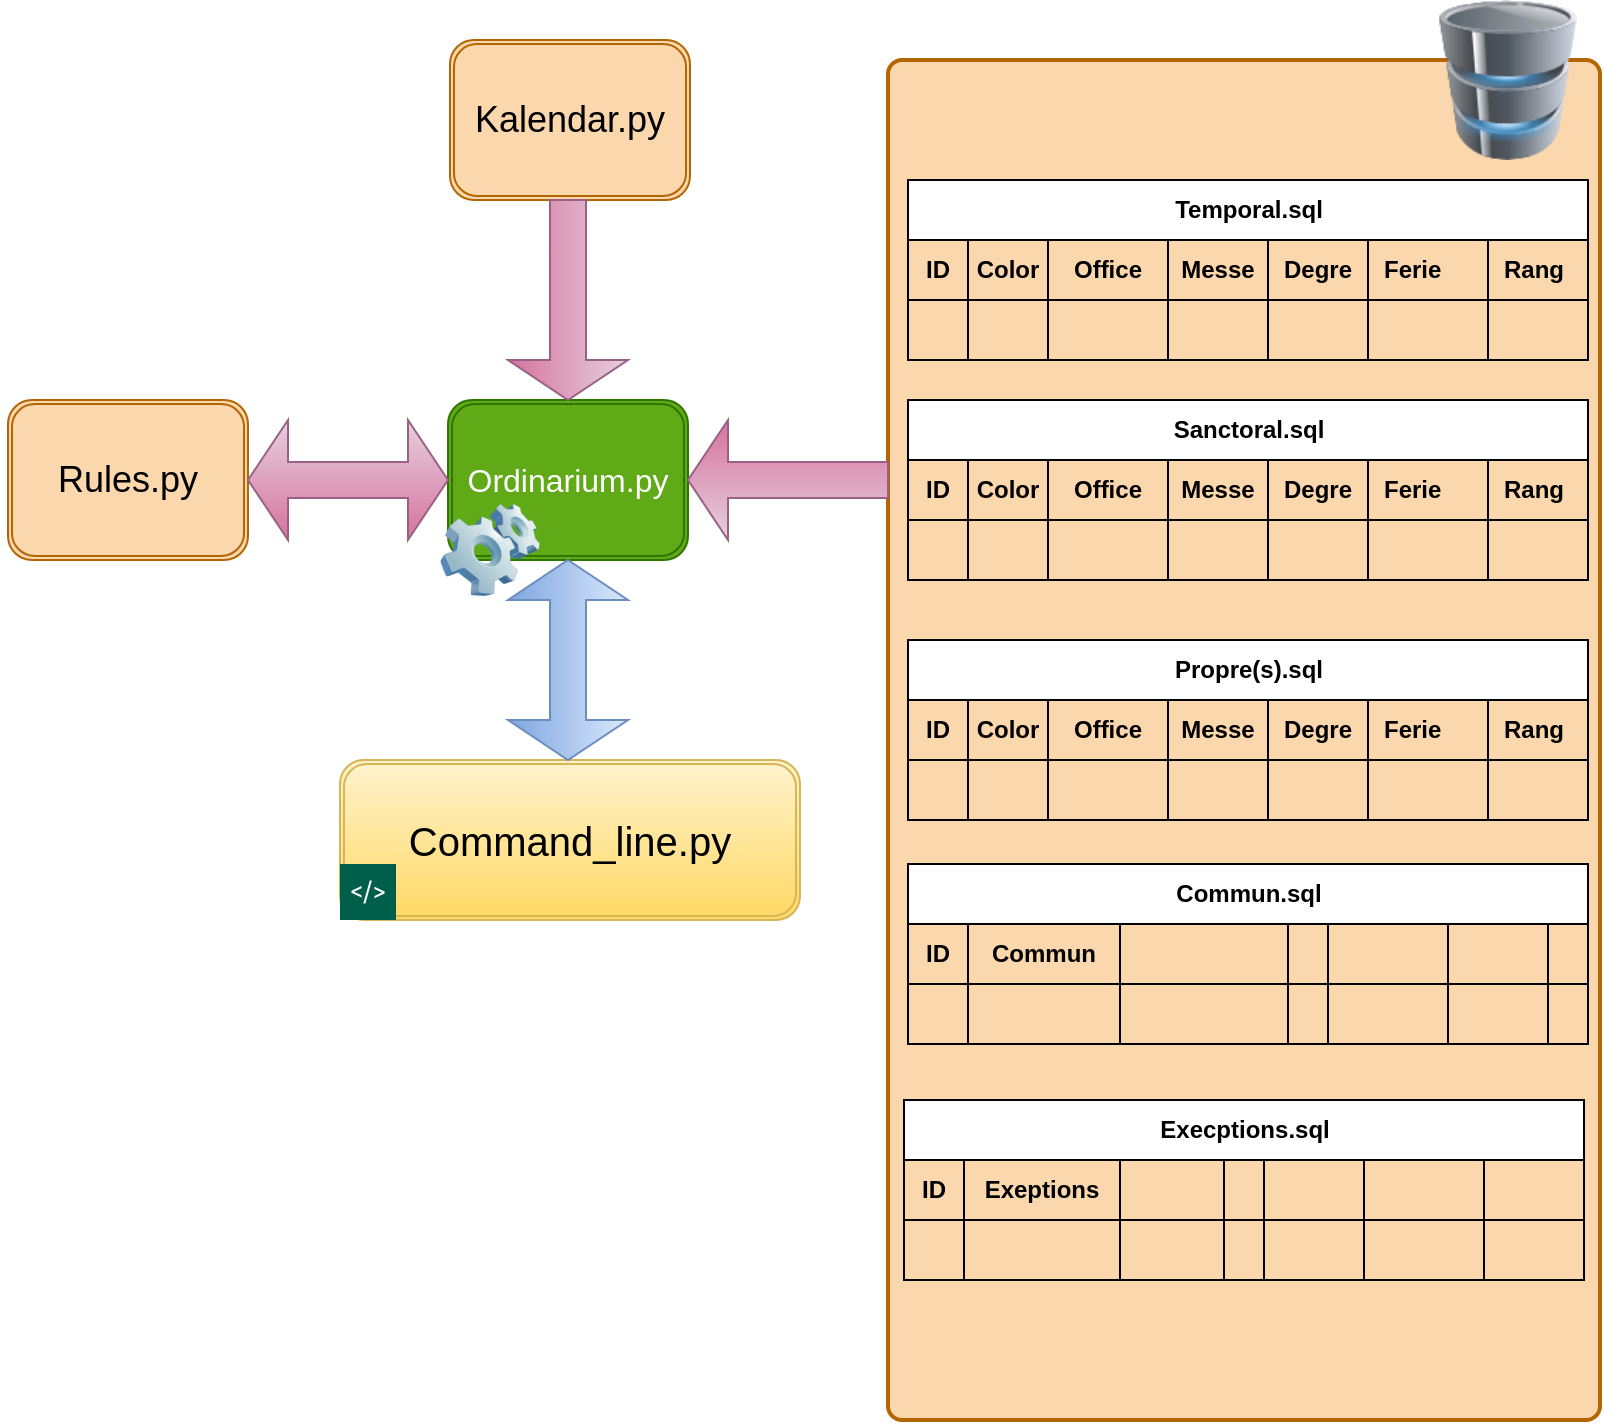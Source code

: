 <mxfile version="24.2.3" type="device">
  <diagram name="Page-1" id="G6x0WOV39ZBXIUZRI9H8">
    <mxGraphModel dx="662" dy="434" grid="1" gridSize="10" guides="1" tooltips="1" connect="1" arrows="1" fold="1" page="1" pageScale="1" pageWidth="827" pageHeight="1169" math="0" shadow="0">
      <root>
        <mxCell id="0" />
        <mxCell id="1" parent="0" />
        <mxCell id="juEXA-RkgmxCGY5cQzQH-128" value="" style="rounded=1;whiteSpace=wrap;html=1;absoluteArcSize=1;arcSize=14;strokeWidth=2;fillColor=#fad7ac;strokeColor=#b46504;" vertex="1" parent="1">
          <mxGeometry x="454" y="210" width="356" height="680" as="geometry" />
        </mxCell>
        <mxCell id="juEXA-RkgmxCGY5cQzQH-1" value="Temporal.sql" style="shape=table;startSize=30;container=1;collapsible=1;childLayout=tableLayout;fixedRows=1;rowLines=0;fontStyle=1;align=center;resizeLast=1;html=1;" vertex="1" parent="1">
          <mxGeometry x="464" y="270" width="340" height="90" as="geometry" />
        </mxCell>
        <mxCell id="juEXA-RkgmxCGY5cQzQH-2" value="" style="shape=tableRow;horizontal=0;startSize=0;swimlaneHead=0;swimlaneBody=0;fillColor=none;collapsible=0;dropTarget=0;points=[[0,0.5],[1,0.5]];portConstraint=eastwest;top=0;left=0;right=0;bottom=1;" vertex="1" parent="juEXA-RkgmxCGY5cQzQH-1">
          <mxGeometry y="30" width="340" height="30" as="geometry" />
        </mxCell>
        <mxCell id="juEXA-RkgmxCGY5cQzQH-3" value="ID" style="shape=partialRectangle;connectable=0;fillColor=none;top=0;left=0;bottom=0;right=0;fontStyle=1;overflow=hidden;whiteSpace=wrap;html=1;" vertex="1" parent="juEXA-RkgmxCGY5cQzQH-2">
          <mxGeometry width="30" height="30" as="geometry">
            <mxRectangle width="30" height="30" as="alternateBounds" />
          </mxGeometry>
        </mxCell>
        <mxCell id="juEXA-RkgmxCGY5cQzQH-22" value="Color" style="shape=partialRectangle;connectable=0;fillColor=none;top=0;left=0;bottom=0;right=0;fontStyle=1;overflow=hidden;whiteSpace=wrap;html=1;" vertex="1" parent="juEXA-RkgmxCGY5cQzQH-2">
          <mxGeometry x="30" width="40" height="30" as="geometry">
            <mxRectangle width="40" height="30" as="alternateBounds" />
          </mxGeometry>
        </mxCell>
        <mxCell id="juEXA-RkgmxCGY5cQzQH-18" value="Office" style="shape=partialRectangle;connectable=0;fillColor=none;top=0;left=0;bottom=0;right=0;fontStyle=1;overflow=hidden;whiteSpace=wrap;html=1;" vertex="1" parent="juEXA-RkgmxCGY5cQzQH-2">
          <mxGeometry x="70" width="60" height="30" as="geometry">
            <mxRectangle width="60" height="30" as="alternateBounds" />
          </mxGeometry>
        </mxCell>
        <mxCell id="juEXA-RkgmxCGY5cQzQH-14" value="Messe" style="shape=partialRectangle;connectable=0;fillColor=none;top=0;left=0;bottom=0;right=0;fontStyle=1;overflow=hidden;whiteSpace=wrap;html=1;" vertex="1" parent="juEXA-RkgmxCGY5cQzQH-2">
          <mxGeometry x="130" width="50" height="30" as="geometry">
            <mxRectangle width="50" height="30" as="alternateBounds" />
          </mxGeometry>
        </mxCell>
        <mxCell id="juEXA-RkgmxCGY5cQzQH-4" value="Degre" style="shape=partialRectangle;connectable=0;fillColor=none;top=0;left=0;bottom=0;right=0;align=left;spacingLeft=6;fontStyle=1;overflow=hidden;whiteSpace=wrap;html=1;" vertex="1" parent="juEXA-RkgmxCGY5cQzQH-2">
          <mxGeometry x="180" width="50" height="30" as="geometry">
            <mxRectangle width="50" height="30" as="alternateBounds" />
          </mxGeometry>
        </mxCell>
        <mxCell id="juEXA-RkgmxCGY5cQzQH-51" value="Ferie" style="shape=partialRectangle;connectable=0;fillColor=none;top=0;left=0;bottom=0;right=0;align=left;spacingLeft=6;fontStyle=1;overflow=hidden;whiteSpace=wrap;html=1;" vertex="1" parent="juEXA-RkgmxCGY5cQzQH-2">
          <mxGeometry x="230" width="60" height="30" as="geometry">
            <mxRectangle width="60" height="30" as="alternateBounds" />
          </mxGeometry>
        </mxCell>
        <mxCell id="juEXA-RkgmxCGY5cQzQH-55" value="Rang" style="shape=partialRectangle;connectable=0;fillColor=none;top=0;left=0;bottom=0;right=0;align=left;spacingLeft=6;fontStyle=1;overflow=hidden;whiteSpace=wrap;html=1;" vertex="1" parent="juEXA-RkgmxCGY5cQzQH-2">
          <mxGeometry x="290" width="50" height="30" as="geometry">
            <mxRectangle width="50" height="30" as="alternateBounds" />
          </mxGeometry>
        </mxCell>
        <mxCell id="juEXA-RkgmxCGY5cQzQH-5" value="" style="shape=tableRow;horizontal=0;startSize=0;swimlaneHead=0;swimlaneBody=0;fillColor=none;collapsible=0;dropTarget=0;points=[[0,0.5],[1,0.5]];portConstraint=eastwest;top=0;left=0;right=0;bottom=0;" vertex="1" parent="juEXA-RkgmxCGY5cQzQH-1">
          <mxGeometry y="60" width="340" height="30" as="geometry" />
        </mxCell>
        <mxCell id="juEXA-RkgmxCGY5cQzQH-6" value="" style="shape=partialRectangle;connectable=0;fillColor=none;top=0;left=0;bottom=0;right=0;editable=1;overflow=hidden;whiteSpace=wrap;html=1;" vertex="1" parent="juEXA-RkgmxCGY5cQzQH-5">
          <mxGeometry width="30" height="30" as="geometry">
            <mxRectangle width="30" height="30" as="alternateBounds" />
          </mxGeometry>
        </mxCell>
        <mxCell id="juEXA-RkgmxCGY5cQzQH-23" style="shape=partialRectangle;connectable=0;fillColor=none;top=0;left=0;bottom=0;right=0;editable=1;overflow=hidden;whiteSpace=wrap;html=1;" vertex="1" parent="juEXA-RkgmxCGY5cQzQH-5">
          <mxGeometry x="30" width="40" height="30" as="geometry">
            <mxRectangle width="40" height="30" as="alternateBounds" />
          </mxGeometry>
        </mxCell>
        <mxCell id="juEXA-RkgmxCGY5cQzQH-19" style="shape=partialRectangle;connectable=0;fillColor=none;top=0;left=0;bottom=0;right=0;editable=1;overflow=hidden;whiteSpace=wrap;html=1;" vertex="1" parent="juEXA-RkgmxCGY5cQzQH-5">
          <mxGeometry x="70" width="60" height="30" as="geometry">
            <mxRectangle width="60" height="30" as="alternateBounds" />
          </mxGeometry>
        </mxCell>
        <mxCell id="juEXA-RkgmxCGY5cQzQH-15" style="shape=partialRectangle;connectable=0;fillColor=none;top=0;left=0;bottom=0;right=0;editable=1;overflow=hidden;whiteSpace=wrap;html=1;" vertex="1" parent="juEXA-RkgmxCGY5cQzQH-5">
          <mxGeometry x="130" width="50" height="30" as="geometry">
            <mxRectangle width="50" height="30" as="alternateBounds" />
          </mxGeometry>
        </mxCell>
        <mxCell id="juEXA-RkgmxCGY5cQzQH-7" value="" style="shape=partialRectangle;connectable=0;fillColor=none;top=0;left=0;bottom=0;right=0;align=left;spacingLeft=6;overflow=hidden;whiteSpace=wrap;html=1;" vertex="1" parent="juEXA-RkgmxCGY5cQzQH-5">
          <mxGeometry x="180" width="50" height="30" as="geometry">
            <mxRectangle width="50" height="30" as="alternateBounds" />
          </mxGeometry>
        </mxCell>
        <mxCell id="juEXA-RkgmxCGY5cQzQH-52" style="shape=partialRectangle;connectable=0;fillColor=none;top=0;left=0;bottom=0;right=0;align=left;spacingLeft=6;overflow=hidden;whiteSpace=wrap;html=1;" vertex="1" parent="juEXA-RkgmxCGY5cQzQH-5">
          <mxGeometry x="230" width="60" height="30" as="geometry">
            <mxRectangle width="60" height="30" as="alternateBounds" />
          </mxGeometry>
        </mxCell>
        <mxCell id="juEXA-RkgmxCGY5cQzQH-56" style="shape=partialRectangle;connectable=0;fillColor=none;top=0;left=0;bottom=0;right=0;align=left;spacingLeft=6;overflow=hidden;whiteSpace=wrap;html=1;" vertex="1" parent="juEXA-RkgmxCGY5cQzQH-5">
          <mxGeometry x="290" width="50" height="30" as="geometry">
            <mxRectangle width="50" height="30" as="alternateBounds" />
          </mxGeometry>
        </mxCell>
        <mxCell id="juEXA-RkgmxCGY5cQzQH-59" value="Sanctoral.sql" style="shape=table;startSize=30;container=1;collapsible=1;childLayout=tableLayout;fixedRows=1;rowLines=0;fontStyle=1;align=center;resizeLast=1;html=1;" vertex="1" parent="1">
          <mxGeometry x="464" y="380" width="340" height="90" as="geometry" />
        </mxCell>
        <mxCell id="juEXA-RkgmxCGY5cQzQH-60" value="" style="shape=tableRow;horizontal=0;startSize=0;swimlaneHead=0;swimlaneBody=0;fillColor=none;collapsible=0;dropTarget=0;points=[[0,0.5],[1,0.5]];portConstraint=eastwest;top=0;left=0;right=0;bottom=1;" vertex="1" parent="juEXA-RkgmxCGY5cQzQH-59">
          <mxGeometry y="30" width="340" height="30" as="geometry" />
        </mxCell>
        <mxCell id="juEXA-RkgmxCGY5cQzQH-61" value="ID" style="shape=partialRectangle;connectable=0;fillColor=none;top=0;left=0;bottom=0;right=0;fontStyle=1;overflow=hidden;whiteSpace=wrap;html=1;" vertex="1" parent="juEXA-RkgmxCGY5cQzQH-60">
          <mxGeometry width="30" height="30" as="geometry">
            <mxRectangle width="30" height="30" as="alternateBounds" />
          </mxGeometry>
        </mxCell>
        <mxCell id="juEXA-RkgmxCGY5cQzQH-62" value="Color" style="shape=partialRectangle;connectable=0;fillColor=none;top=0;left=0;bottom=0;right=0;fontStyle=1;overflow=hidden;whiteSpace=wrap;html=1;" vertex="1" parent="juEXA-RkgmxCGY5cQzQH-60">
          <mxGeometry x="30" width="40" height="30" as="geometry">
            <mxRectangle width="40" height="30" as="alternateBounds" />
          </mxGeometry>
        </mxCell>
        <mxCell id="juEXA-RkgmxCGY5cQzQH-63" value="Office" style="shape=partialRectangle;connectable=0;fillColor=none;top=0;left=0;bottom=0;right=0;fontStyle=1;overflow=hidden;whiteSpace=wrap;html=1;" vertex="1" parent="juEXA-RkgmxCGY5cQzQH-60">
          <mxGeometry x="70" width="60" height="30" as="geometry">
            <mxRectangle width="60" height="30" as="alternateBounds" />
          </mxGeometry>
        </mxCell>
        <mxCell id="juEXA-RkgmxCGY5cQzQH-64" value="Messe" style="shape=partialRectangle;connectable=0;fillColor=none;top=0;left=0;bottom=0;right=0;fontStyle=1;overflow=hidden;whiteSpace=wrap;html=1;" vertex="1" parent="juEXA-RkgmxCGY5cQzQH-60">
          <mxGeometry x="130" width="50" height="30" as="geometry">
            <mxRectangle width="50" height="30" as="alternateBounds" />
          </mxGeometry>
        </mxCell>
        <mxCell id="juEXA-RkgmxCGY5cQzQH-65" value="Degre" style="shape=partialRectangle;connectable=0;fillColor=none;top=0;left=0;bottom=0;right=0;align=left;spacingLeft=6;fontStyle=1;overflow=hidden;whiteSpace=wrap;html=1;" vertex="1" parent="juEXA-RkgmxCGY5cQzQH-60">
          <mxGeometry x="180" width="50" height="30" as="geometry">
            <mxRectangle width="50" height="30" as="alternateBounds" />
          </mxGeometry>
        </mxCell>
        <mxCell id="juEXA-RkgmxCGY5cQzQH-66" value="Ferie" style="shape=partialRectangle;connectable=0;fillColor=none;top=0;left=0;bottom=0;right=0;align=left;spacingLeft=6;fontStyle=1;overflow=hidden;whiteSpace=wrap;html=1;" vertex="1" parent="juEXA-RkgmxCGY5cQzQH-60">
          <mxGeometry x="230" width="60" height="30" as="geometry">
            <mxRectangle width="60" height="30" as="alternateBounds" />
          </mxGeometry>
        </mxCell>
        <mxCell id="juEXA-RkgmxCGY5cQzQH-67" value="Rang" style="shape=partialRectangle;connectable=0;fillColor=none;top=0;left=0;bottom=0;right=0;align=left;spacingLeft=6;fontStyle=1;overflow=hidden;whiteSpace=wrap;html=1;" vertex="1" parent="juEXA-RkgmxCGY5cQzQH-60">
          <mxGeometry x="290" width="50" height="30" as="geometry">
            <mxRectangle width="50" height="30" as="alternateBounds" />
          </mxGeometry>
        </mxCell>
        <mxCell id="juEXA-RkgmxCGY5cQzQH-76" value="" style="shape=tableRow;horizontal=0;startSize=0;swimlaneHead=0;swimlaneBody=0;fillColor=none;collapsible=0;dropTarget=0;points=[[0,0.5],[1,0.5]];portConstraint=eastwest;top=0;left=0;right=0;bottom=0;" vertex="1" parent="juEXA-RkgmxCGY5cQzQH-59">
          <mxGeometry y="60" width="340" height="30" as="geometry" />
        </mxCell>
        <mxCell id="juEXA-RkgmxCGY5cQzQH-77" value="" style="shape=partialRectangle;connectable=0;fillColor=none;top=0;left=0;bottom=0;right=0;editable=1;overflow=hidden;whiteSpace=wrap;html=1;" vertex="1" parent="juEXA-RkgmxCGY5cQzQH-76">
          <mxGeometry width="30" height="30" as="geometry">
            <mxRectangle width="30" height="30" as="alternateBounds" />
          </mxGeometry>
        </mxCell>
        <mxCell id="juEXA-RkgmxCGY5cQzQH-78" style="shape=partialRectangle;connectable=0;fillColor=none;top=0;left=0;bottom=0;right=0;editable=1;overflow=hidden;whiteSpace=wrap;html=1;" vertex="1" parent="juEXA-RkgmxCGY5cQzQH-76">
          <mxGeometry x="30" width="40" height="30" as="geometry">
            <mxRectangle width="40" height="30" as="alternateBounds" />
          </mxGeometry>
        </mxCell>
        <mxCell id="juEXA-RkgmxCGY5cQzQH-79" style="shape=partialRectangle;connectable=0;fillColor=none;top=0;left=0;bottom=0;right=0;editable=1;overflow=hidden;whiteSpace=wrap;html=1;" vertex="1" parent="juEXA-RkgmxCGY5cQzQH-76">
          <mxGeometry x="70" width="60" height="30" as="geometry">
            <mxRectangle width="60" height="30" as="alternateBounds" />
          </mxGeometry>
        </mxCell>
        <mxCell id="juEXA-RkgmxCGY5cQzQH-80" style="shape=partialRectangle;connectable=0;fillColor=none;top=0;left=0;bottom=0;right=0;editable=1;overflow=hidden;whiteSpace=wrap;html=1;" vertex="1" parent="juEXA-RkgmxCGY5cQzQH-76">
          <mxGeometry x="130" width="50" height="30" as="geometry">
            <mxRectangle width="50" height="30" as="alternateBounds" />
          </mxGeometry>
        </mxCell>
        <mxCell id="juEXA-RkgmxCGY5cQzQH-81" value="" style="shape=partialRectangle;connectable=0;fillColor=none;top=0;left=0;bottom=0;right=0;align=left;spacingLeft=6;overflow=hidden;whiteSpace=wrap;html=1;" vertex="1" parent="juEXA-RkgmxCGY5cQzQH-76">
          <mxGeometry x="180" width="50" height="30" as="geometry">
            <mxRectangle width="50" height="30" as="alternateBounds" />
          </mxGeometry>
        </mxCell>
        <mxCell id="juEXA-RkgmxCGY5cQzQH-82" style="shape=partialRectangle;connectable=0;fillColor=none;top=0;left=0;bottom=0;right=0;align=left;spacingLeft=6;overflow=hidden;whiteSpace=wrap;html=1;" vertex="1" parent="juEXA-RkgmxCGY5cQzQH-76">
          <mxGeometry x="230" width="60" height="30" as="geometry">
            <mxRectangle width="60" height="30" as="alternateBounds" />
          </mxGeometry>
        </mxCell>
        <mxCell id="juEXA-RkgmxCGY5cQzQH-83" style="shape=partialRectangle;connectable=0;fillColor=none;top=0;left=0;bottom=0;right=0;align=left;spacingLeft=6;overflow=hidden;whiteSpace=wrap;html=1;" vertex="1" parent="juEXA-RkgmxCGY5cQzQH-76">
          <mxGeometry x="290" width="50" height="30" as="geometry">
            <mxRectangle width="50" height="30" as="alternateBounds" />
          </mxGeometry>
        </mxCell>
        <mxCell id="juEXA-RkgmxCGY5cQzQH-92" value="Propre(s).sql" style="shape=table;startSize=30;container=1;collapsible=1;childLayout=tableLayout;fixedRows=1;rowLines=0;fontStyle=1;align=center;resizeLast=1;html=1;" vertex="1" parent="1">
          <mxGeometry x="464" y="500" width="340" height="90" as="geometry" />
        </mxCell>
        <mxCell id="juEXA-RkgmxCGY5cQzQH-93" value="" style="shape=tableRow;horizontal=0;startSize=0;swimlaneHead=0;swimlaneBody=0;fillColor=none;collapsible=0;dropTarget=0;points=[[0,0.5],[1,0.5]];portConstraint=eastwest;top=0;left=0;right=0;bottom=1;" vertex="1" parent="juEXA-RkgmxCGY5cQzQH-92">
          <mxGeometry y="30" width="340" height="30" as="geometry" />
        </mxCell>
        <mxCell id="juEXA-RkgmxCGY5cQzQH-94" value="ID" style="shape=partialRectangle;connectable=0;fillColor=none;top=0;left=0;bottom=0;right=0;fontStyle=1;overflow=hidden;whiteSpace=wrap;html=1;" vertex="1" parent="juEXA-RkgmxCGY5cQzQH-93">
          <mxGeometry width="30" height="30" as="geometry">
            <mxRectangle width="30" height="30" as="alternateBounds" />
          </mxGeometry>
        </mxCell>
        <mxCell id="juEXA-RkgmxCGY5cQzQH-95" value="Color" style="shape=partialRectangle;connectable=0;fillColor=none;top=0;left=0;bottom=0;right=0;fontStyle=1;overflow=hidden;whiteSpace=wrap;html=1;" vertex="1" parent="juEXA-RkgmxCGY5cQzQH-93">
          <mxGeometry x="30" width="40" height="30" as="geometry">
            <mxRectangle width="40" height="30" as="alternateBounds" />
          </mxGeometry>
        </mxCell>
        <mxCell id="juEXA-RkgmxCGY5cQzQH-96" value="Office" style="shape=partialRectangle;connectable=0;fillColor=none;top=0;left=0;bottom=0;right=0;fontStyle=1;overflow=hidden;whiteSpace=wrap;html=1;" vertex="1" parent="juEXA-RkgmxCGY5cQzQH-93">
          <mxGeometry x="70" width="60" height="30" as="geometry">
            <mxRectangle width="60" height="30" as="alternateBounds" />
          </mxGeometry>
        </mxCell>
        <mxCell id="juEXA-RkgmxCGY5cQzQH-97" value="Messe" style="shape=partialRectangle;connectable=0;fillColor=none;top=0;left=0;bottom=0;right=0;fontStyle=1;overflow=hidden;whiteSpace=wrap;html=1;" vertex="1" parent="juEXA-RkgmxCGY5cQzQH-93">
          <mxGeometry x="130" width="50" height="30" as="geometry">
            <mxRectangle width="50" height="30" as="alternateBounds" />
          </mxGeometry>
        </mxCell>
        <mxCell id="juEXA-RkgmxCGY5cQzQH-98" value="Degre" style="shape=partialRectangle;connectable=0;fillColor=none;top=0;left=0;bottom=0;right=0;align=left;spacingLeft=6;fontStyle=1;overflow=hidden;whiteSpace=wrap;html=1;" vertex="1" parent="juEXA-RkgmxCGY5cQzQH-93">
          <mxGeometry x="180" width="50" height="30" as="geometry">
            <mxRectangle width="50" height="30" as="alternateBounds" />
          </mxGeometry>
        </mxCell>
        <mxCell id="juEXA-RkgmxCGY5cQzQH-99" value="Ferie" style="shape=partialRectangle;connectable=0;fillColor=none;top=0;left=0;bottom=0;right=0;align=left;spacingLeft=6;fontStyle=1;overflow=hidden;whiteSpace=wrap;html=1;" vertex="1" parent="juEXA-RkgmxCGY5cQzQH-93">
          <mxGeometry x="230" width="60" height="30" as="geometry">
            <mxRectangle width="60" height="30" as="alternateBounds" />
          </mxGeometry>
        </mxCell>
        <mxCell id="juEXA-RkgmxCGY5cQzQH-100" value="Rang" style="shape=partialRectangle;connectable=0;fillColor=none;top=0;left=0;bottom=0;right=0;align=left;spacingLeft=6;fontStyle=1;overflow=hidden;whiteSpace=wrap;html=1;" vertex="1" parent="juEXA-RkgmxCGY5cQzQH-93">
          <mxGeometry x="290" width="50" height="30" as="geometry">
            <mxRectangle width="50" height="30" as="alternateBounds" />
          </mxGeometry>
        </mxCell>
        <mxCell id="juEXA-RkgmxCGY5cQzQH-101" value="" style="shape=tableRow;horizontal=0;startSize=0;swimlaneHead=0;swimlaneBody=0;fillColor=none;collapsible=0;dropTarget=0;points=[[0,0.5],[1,0.5]];portConstraint=eastwest;top=0;left=0;right=0;bottom=0;" vertex="1" parent="juEXA-RkgmxCGY5cQzQH-92">
          <mxGeometry y="60" width="340" height="30" as="geometry" />
        </mxCell>
        <mxCell id="juEXA-RkgmxCGY5cQzQH-102" value="" style="shape=partialRectangle;connectable=0;fillColor=none;top=0;left=0;bottom=0;right=0;editable=1;overflow=hidden;whiteSpace=wrap;html=1;" vertex="1" parent="juEXA-RkgmxCGY5cQzQH-101">
          <mxGeometry width="30" height="30" as="geometry">
            <mxRectangle width="30" height="30" as="alternateBounds" />
          </mxGeometry>
        </mxCell>
        <mxCell id="juEXA-RkgmxCGY5cQzQH-103" style="shape=partialRectangle;connectable=0;fillColor=none;top=0;left=0;bottom=0;right=0;editable=1;overflow=hidden;whiteSpace=wrap;html=1;" vertex="1" parent="juEXA-RkgmxCGY5cQzQH-101">
          <mxGeometry x="30" width="40" height="30" as="geometry">
            <mxRectangle width="40" height="30" as="alternateBounds" />
          </mxGeometry>
        </mxCell>
        <mxCell id="juEXA-RkgmxCGY5cQzQH-104" style="shape=partialRectangle;connectable=0;fillColor=none;top=0;left=0;bottom=0;right=0;editable=1;overflow=hidden;whiteSpace=wrap;html=1;" vertex="1" parent="juEXA-RkgmxCGY5cQzQH-101">
          <mxGeometry x="70" width="60" height="30" as="geometry">
            <mxRectangle width="60" height="30" as="alternateBounds" />
          </mxGeometry>
        </mxCell>
        <mxCell id="juEXA-RkgmxCGY5cQzQH-105" style="shape=partialRectangle;connectable=0;fillColor=none;top=0;left=0;bottom=0;right=0;editable=1;overflow=hidden;whiteSpace=wrap;html=1;" vertex="1" parent="juEXA-RkgmxCGY5cQzQH-101">
          <mxGeometry x="130" width="50" height="30" as="geometry">
            <mxRectangle width="50" height="30" as="alternateBounds" />
          </mxGeometry>
        </mxCell>
        <mxCell id="juEXA-RkgmxCGY5cQzQH-106" value="" style="shape=partialRectangle;connectable=0;fillColor=none;top=0;left=0;bottom=0;right=0;align=left;spacingLeft=6;overflow=hidden;whiteSpace=wrap;html=1;" vertex="1" parent="juEXA-RkgmxCGY5cQzQH-101">
          <mxGeometry x="180" width="50" height="30" as="geometry">
            <mxRectangle width="50" height="30" as="alternateBounds" />
          </mxGeometry>
        </mxCell>
        <mxCell id="juEXA-RkgmxCGY5cQzQH-107" style="shape=partialRectangle;connectable=0;fillColor=none;top=0;left=0;bottom=0;right=0;align=left;spacingLeft=6;overflow=hidden;whiteSpace=wrap;html=1;" vertex="1" parent="juEXA-RkgmxCGY5cQzQH-101">
          <mxGeometry x="230" width="60" height="30" as="geometry">
            <mxRectangle width="60" height="30" as="alternateBounds" />
          </mxGeometry>
        </mxCell>
        <mxCell id="juEXA-RkgmxCGY5cQzQH-108" style="shape=partialRectangle;connectable=0;fillColor=none;top=0;left=0;bottom=0;right=0;align=left;spacingLeft=6;overflow=hidden;whiteSpace=wrap;html=1;" vertex="1" parent="juEXA-RkgmxCGY5cQzQH-101">
          <mxGeometry x="290" width="50" height="30" as="geometry">
            <mxRectangle width="50" height="30" as="alternateBounds" />
          </mxGeometry>
        </mxCell>
        <mxCell id="juEXA-RkgmxCGY5cQzQH-129" value="&lt;font style=&quot;font-size: 18px;&quot;&gt;Kalendar.py&lt;/font&gt;" style="shape=ext;double=1;rounded=1;whiteSpace=wrap;html=1;fillColor=#fad7ac;strokeColor=#b46504;" vertex="1" parent="1">
          <mxGeometry x="235" y="200" width="120" height="80" as="geometry" />
        </mxCell>
        <mxCell id="juEXA-RkgmxCGY5cQzQH-130" value="&lt;font style=&quot;font-size: 16px;&quot;&gt;Ordinarium.py&lt;/font&gt;" style="shape=ext;double=1;rounded=1;whiteSpace=wrap;html=1;fillColor=#60a917;strokeColor=#2D7600;fontColor=#ffffff;" vertex="1" parent="1">
          <mxGeometry x="234" y="380" width="120" height="80" as="geometry" />
        </mxCell>
        <mxCell id="juEXA-RkgmxCGY5cQzQH-131" value="&lt;font style=&quot;font-size: 20px;&quot;&gt;Command_line.py&lt;/font&gt;" style="shape=ext;double=1;rounded=1;whiteSpace=wrap;html=1;fillColor=#fff2cc;gradientColor=#ffd966;strokeColor=#d6b656;" vertex="1" parent="1">
          <mxGeometry x="180" y="560" width="230" height="80" as="geometry" />
        </mxCell>
        <mxCell id="juEXA-RkgmxCGY5cQzQH-132" value="" style="shape=doubleArrow;whiteSpace=wrap;html=1;rotation=90;fillColor=#dae8fc;gradientColor=#7ea6e0;strokeColor=#6c8ebf;" vertex="1" parent="1">
          <mxGeometry x="244" y="480" width="100" height="60" as="geometry" />
        </mxCell>
        <mxCell id="juEXA-RkgmxCGY5cQzQH-133" value="" style="shape=singleArrow;direction=west;whiteSpace=wrap;html=1;fillColor=#e6d0de;gradientColor=#d5739d;strokeColor=#996185;" vertex="1" parent="1">
          <mxGeometry x="354" y="390" width="100" height="60" as="geometry" />
        </mxCell>
        <mxCell id="juEXA-RkgmxCGY5cQzQH-134" value="" style="shape=singleArrow;direction=south;whiteSpace=wrap;html=1;fillColor=#e6d0de;gradientColor=#d5739d;strokeColor=#996185;" vertex="1" parent="1">
          <mxGeometry x="264" y="280" width="60" height="100" as="geometry" />
        </mxCell>
        <mxCell id="juEXA-RkgmxCGY5cQzQH-135" value="&lt;font style=&quot;font-size: 18px;&quot;&gt;Rules.py&lt;/font&gt;" style="shape=ext;double=1;rounded=1;whiteSpace=wrap;html=1;fillColor=#fad7ac;strokeColor=#b46504;" vertex="1" parent="1">
          <mxGeometry x="14" y="380" width="120" height="80" as="geometry" />
        </mxCell>
        <mxCell id="juEXA-RkgmxCGY5cQzQH-136" value="" style="shape=doubleArrow;whiteSpace=wrap;html=1;fillColor=#e6d0de;gradientColor=#d5739d;strokeColor=#996185;" vertex="1" parent="1">
          <mxGeometry x="134" y="390" width="100" height="60" as="geometry" />
        </mxCell>
        <mxCell id="juEXA-RkgmxCGY5cQzQH-138" value="" style="image;html=1;image=img/lib/clip_art/computers/Database_128x128.png" vertex="1" parent="1">
          <mxGeometry x="724" y="180" width="80" height="80" as="geometry" />
        </mxCell>
        <mxCell id="juEXA-RkgmxCGY5cQzQH-139" value="" style="image;html=1;image=img/lib/clip_art/computers/Software_128x128.png" vertex="1" parent="1">
          <mxGeometry x="230" y="430" width="50" height="50" as="geometry" />
        </mxCell>
        <mxCell id="juEXA-RkgmxCGY5cQzQH-141" value="" style="sketch=0;pointerEvents=1;shadow=0;dashed=0;html=1;strokeColor=none;fillColor=#005F4B;labelPosition=center;verticalLabelPosition=bottom;verticalAlign=top;align=center;outlineConnect=0;shape=mxgraph.veeam2.command_line;" vertex="1" parent="1">
          <mxGeometry x="180" y="612" width="28.0" height="28.0" as="geometry" />
        </mxCell>
        <mxCell id="juEXA-RkgmxCGY5cQzQH-142" value="" style="shape=image;html=1;verticalAlign=top;verticalLabelPosition=bottom;labelBackgroundColor=#ffffff;imageAspect=0;aspect=fixed;image=https://cdn1.iconfinder.com/data/icons/ionicons-fill-vol-2/512/logo-python-128.png" vertex="1" parent="1">
          <mxGeometry x="230" y="190" width="40" height="40" as="geometry" />
        </mxCell>
        <mxCell id="juEXA-RkgmxCGY5cQzQH-143" value="" style="shape=image;html=1;verticalAlign=top;verticalLabelPosition=bottom;labelBackgroundColor=#ffffff;imageAspect=0;aspect=fixed;image=https://cdn1.iconfinder.com/data/icons/ionicons-fill-vol-2/512/logo-python-128.png" vertex="1" parent="1">
          <mxGeometry x="10" y="370" width="40" height="40" as="geometry" />
        </mxCell>
        <mxCell id="juEXA-RkgmxCGY5cQzQH-144" value="" style="shape=image;html=1;verticalAlign=top;verticalLabelPosition=bottom;labelBackgroundColor=#ffffff;imageAspect=0;aspect=fixed;image=https://cdn1.iconfinder.com/data/icons/ionicons-fill-vol-2/512/logo-python-128.png" vertex="1" parent="1">
          <mxGeometry x="230" y="370" width="40" height="40" as="geometry" />
        </mxCell>
        <mxCell id="juEXA-RkgmxCGY5cQzQH-146" value="Commun.sql" style="shape=table;startSize=30;container=1;collapsible=1;childLayout=tableLayout;fixedRows=1;rowLines=0;fontStyle=1;align=center;resizeLast=1;html=1;" vertex="1" parent="1">
          <mxGeometry x="464" y="612" width="340" height="90" as="geometry" />
        </mxCell>
        <mxCell id="juEXA-RkgmxCGY5cQzQH-147" value="" style="shape=tableRow;horizontal=0;startSize=0;swimlaneHead=0;swimlaneBody=0;fillColor=none;collapsible=0;dropTarget=0;points=[[0,0.5],[1,0.5]];portConstraint=eastwest;top=0;left=0;right=0;bottom=1;" vertex="1" parent="juEXA-RkgmxCGY5cQzQH-146">
          <mxGeometry y="30" width="340" height="30" as="geometry" />
        </mxCell>
        <mxCell id="juEXA-RkgmxCGY5cQzQH-148" value="ID" style="shape=partialRectangle;connectable=0;fillColor=none;top=0;left=0;bottom=0;right=0;fontStyle=1;overflow=hidden;whiteSpace=wrap;html=1;" vertex="1" parent="juEXA-RkgmxCGY5cQzQH-147">
          <mxGeometry width="30" height="30" as="geometry">
            <mxRectangle width="30" height="30" as="alternateBounds" />
          </mxGeometry>
        </mxCell>
        <mxCell id="juEXA-RkgmxCGY5cQzQH-149" value="Commun" style="shape=partialRectangle;connectable=0;fillColor=none;top=0;left=0;bottom=0;right=0;fontStyle=1;overflow=hidden;whiteSpace=wrap;html=1;" vertex="1" parent="juEXA-RkgmxCGY5cQzQH-147">
          <mxGeometry x="30" width="76" height="30" as="geometry">
            <mxRectangle width="76" height="30" as="alternateBounds" />
          </mxGeometry>
        </mxCell>
        <mxCell id="juEXA-RkgmxCGY5cQzQH-150" value="" style="shape=partialRectangle;connectable=0;fillColor=none;top=0;left=0;bottom=0;right=0;fontStyle=1;overflow=hidden;whiteSpace=wrap;html=1;" vertex="1" parent="juEXA-RkgmxCGY5cQzQH-147">
          <mxGeometry x="106" width="84" height="30" as="geometry">
            <mxRectangle width="84" height="30" as="alternateBounds" />
          </mxGeometry>
        </mxCell>
        <mxCell id="juEXA-RkgmxCGY5cQzQH-151" value="" style="shape=partialRectangle;connectable=0;fillColor=none;top=0;left=0;bottom=0;right=0;fontStyle=1;overflow=hidden;whiteSpace=wrap;html=1;" vertex="1" parent="juEXA-RkgmxCGY5cQzQH-147">
          <mxGeometry x="190" width="20" height="30" as="geometry">
            <mxRectangle width="20" height="30" as="alternateBounds" />
          </mxGeometry>
        </mxCell>
        <mxCell id="juEXA-RkgmxCGY5cQzQH-152" value="" style="shape=partialRectangle;connectable=0;fillColor=none;top=0;left=0;bottom=0;right=0;align=left;spacingLeft=6;fontStyle=1;overflow=hidden;whiteSpace=wrap;html=1;" vertex="1" parent="juEXA-RkgmxCGY5cQzQH-147">
          <mxGeometry x="210" width="60" height="30" as="geometry">
            <mxRectangle width="60" height="30" as="alternateBounds" />
          </mxGeometry>
        </mxCell>
        <mxCell id="juEXA-RkgmxCGY5cQzQH-153" value="" style="shape=partialRectangle;connectable=0;fillColor=none;top=0;left=0;bottom=0;right=0;align=left;spacingLeft=6;fontStyle=1;overflow=hidden;whiteSpace=wrap;html=1;" vertex="1" parent="juEXA-RkgmxCGY5cQzQH-147">
          <mxGeometry x="270" width="50" height="30" as="geometry">
            <mxRectangle width="50" height="30" as="alternateBounds" />
          </mxGeometry>
        </mxCell>
        <mxCell id="juEXA-RkgmxCGY5cQzQH-154" value="" style="shape=partialRectangle;connectable=0;fillColor=none;top=0;left=0;bottom=0;right=0;align=left;spacingLeft=6;fontStyle=1;overflow=hidden;whiteSpace=wrap;html=1;" vertex="1" parent="juEXA-RkgmxCGY5cQzQH-147">
          <mxGeometry x="320" width="20" height="30" as="geometry">
            <mxRectangle width="20" height="30" as="alternateBounds" />
          </mxGeometry>
        </mxCell>
        <mxCell id="juEXA-RkgmxCGY5cQzQH-155" value="" style="shape=tableRow;horizontal=0;startSize=0;swimlaneHead=0;swimlaneBody=0;fillColor=none;collapsible=0;dropTarget=0;points=[[0,0.5],[1,0.5]];portConstraint=eastwest;top=0;left=0;right=0;bottom=0;" vertex="1" parent="juEXA-RkgmxCGY5cQzQH-146">
          <mxGeometry y="60" width="340" height="30" as="geometry" />
        </mxCell>
        <mxCell id="juEXA-RkgmxCGY5cQzQH-156" value="" style="shape=partialRectangle;connectable=0;fillColor=none;top=0;left=0;bottom=0;right=0;editable=1;overflow=hidden;whiteSpace=wrap;html=1;" vertex="1" parent="juEXA-RkgmxCGY5cQzQH-155">
          <mxGeometry width="30" height="30" as="geometry">
            <mxRectangle width="30" height="30" as="alternateBounds" />
          </mxGeometry>
        </mxCell>
        <mxCell id="juEXA-RkgmxCGY5cQzQH-157" style="shape=partialRectangle;connectable=0;fillColor=none;top=0;left=0;bottom=0;right=0;editable=1;overflow=hidden;whiteSpace=wrap;html=1;" vertex="1" parent="juEXA-RkgmxCGY5cQzQH-155">
          <mxGeometry x="30" width="76" height="30" as="geometry">
            <mxRectangle width="76" height="30" as="alternateBounds" />
          </mxGeometry>
        </mxCell>
        <mxCell id="juEXA-RkgmxCGY5cQzQH-158" style="shape=partialRectangle;connectable=0;fillColor=none;top=0;left=0;bottom=0;right=0;editable=1;overflow=hidden;whiteSpace=wrap;html=1;" vertex="1" parent="juEXA-RkgmxCGY5cQzQH-155">
          <mxGeometry x="106" width="84" height="30" as="geometry">
            <mxRectangle width="84" height="30" as="alternateBounds" />
          </mxGeometry>
        </mxCell>
        <mxCell id="juEXA-RkgmxCGY5cQzQH-159" value="" style="shape=partialRectangle;connectable=0;fillColor=none;top=0;left=0;bottom=0;right=0;editable=1;overflow=hidden;whiteSpace=wrap;html=1;" vertex="1" parent="juEXA-RkgmxCGY5cQzQH-155">
          <mxGeometry x="190" width="20" height="30" as="geometry">
            <mxRectangle width="20" height="30" as="alternateBounds" />
          </mxGeometry>
        </mxCell>
        <mxCell id="juEXA-RkgmxCGY5cQzQH-160" value="" style="shape=partialRectangle;connectable=0;fillColor=none;top=0;left=0;bottom=0;right=0;align=left;spacingLeft=6;overflow=hidden;whiteSpace=wrap;html=1;" vertex="1" parent="juEXA-RkgmxCGY5cQzQH-155">
          <mxGeometry x="210" width="60" height="30" as="geometry">
            <mxRectangle width="60" height="30" as="alternateBounds" />
          </mxGeometry>
        </mxCell>
        <mxCell id="juEXA-RkgmxCGY5cQzQH-161" style="shape=partialRectangle;connectable=0;fillColor=none;top=0;left=0;bottom=0;right=0;align=left;spacingLeft=6;overflow=hidden;whiteSpace=wrap;html=1;" vertex="1" parent="juEXA-RkgmxCGY5cQzQH-155">
          <mxGeometry x="270" width="50" height="30" as="geometry">
            <mxRectangle width="50" height="30" as="alternateBounds" />
          </mxGeometry>
        </mxCell>
        <mxCell id="juEXA-RkgmxCGY5cQzQH-162" value="" style="shape=partialRectangle;connectable=0;fillColor=none;top=0;left=0;bottom=0;right=0;align=left;spacingLeft=6;overflow=hidden;whiteSpace=wrap;html=1;" vertex="1" parent="juEXA-RkgmxCGY5cQzQH-155">
          <mxGeometry x="320" width="20" height="30" as="geometry">
            <mxRectangle width="20" height="30" as="alternateBounds" />
          </mxGeometry>
        </mxCell>
        <mxCell id="juEXA-RkgmxCGY5cQzQH-163" value="Execptions&lt;span style=&quot;background-color: initial;&quot;&gt;.sql&lt;/span&gt;" style="shape=table;startSize=30;container=1;collapsible=1;childLayout=tableLayout;fixedRows=1;rowLines=0;fontStyle=1;align=center;resizeLast=1;html=1;" vertex="1" parent="1">
          <mxGeometry x="462" y="730" width="340" height="90" as="geometry" />
        </mxCell>
        <mxCell id="juEXA-RkgmxCGY5cQzQH-164" value="" style="shape=tableRow;horizontal=0;startSize=0;swimlaneHead=0;swimlaneBody=0;fillColor=none;collapsible=0;dropTarget=0;points=[[0,0.5],[1,0.5]];portConstraint=eastwest;top=0;left=0;right=0;bottom=1;" vertex="1" parent="juEXA-RkgmxCGY5cQzQH-163">
          <mxGeometry y="30" width="340" height="30" as="geometry" />
        </mxCell>
        <mxCell id="juEXA-RkgmxCGY5cQzQH-165" value="ID" style="shape=partialRectangle;connectable=0;fillColor=none;top=0;left=0;bottom=0;right=0;fontStyle=1;overflow=hidden;whiteSpace=wrap;html=1;" vertex="1" parent="juEXA-RkgmxCGY5cQzQH-164">
          <mxGeometry width="30" height="30" as="geometry">
            <mxRectangle width="30" height="30" as="alternateBounds" />
          </mxGeometry>
        </mxCell>
        <mxCell id="juEXA-RkgmxCGY5cQzQH-166" value="Exeptions" style="shape=partialRectangle;connectable=0;fillColor=none;top=0;left=0;bottom=0;right=0;fontStyle=1;overflow=hidden;whiteSpace=wrap;html=1;" vertex="1" parent="juEXA-RkgmxCGY5cQzQH-164">
          <mxGeometry x="30" width="78" height="30" as="geometry">
            <mxRectangle width="78" height="30" as="alternateBounds" />
          </mxGeometry>
        </mxCell>
        <mxCell id="juEXA-RkgmxCGY5cQzQH-167" value="" style="shape=partialRectangle;connectable=0;fillColor=none;top=0;left=0;bottom=0;right=0;fontStyle=1;overflow=hidden;whiteSpace=wrap;html=1;" vertex="1" parent="juEXA-RkgmxCGY5cQzQH-164">
          <mxGeometry x="108" width="52" height="30" as="geometry">
            <mxRectangle width="52" height="30" as="alternateBounds" />
          </mxGeometry>
        </mxCell>
        <mxCell id="juEXA-RkgmxCGY5cQzQH-168" value="" style="shape=partialRectangle;connectable=0;fillColor=none;top=0;left=0;bottom=0;right=0;fontStyle=1;overflow=hidden;whiteSpace=wrap;html=1;" vertex="1" parent="juEXA-RkgmxCGY5cQzQH-164">
          <mxGeometry x="160" width="20" height="30" as="geometry">
            <mxRectangle width="20" height="30" as="alternateBounds" />
          </mxGeometry>
        </mxCell>
        <mxCell id="juEXA-RkgmxCGY5cQzQH-169" value="" style="shape=partialRectangle;connectable=0;fillColor=none;top=0;left=0;bottom=0;right=0;align=left;spacingLeft=6;fontStyle=1;overflow=hidden;whiteSpace=wrap;html=1;" vertex="1" parent="juEXA-RkgmxCGY5cQzQH-164">
          <mxGeometry x="180" width="50" height="30" as="geometry">
            <mxRectangle width="50" height="30" as="alternateBounds" />
          </mxGeometry>
        </mxCell>
        <mxCell id="juEXA-RkgmxCGY5cQzQH-170" value="" style="shape=partialRectangle;connectable=0;fillColor=none;top=0;left=0;bottom=0;right=0;align=left;spacingLeft=6;fontStyle=1;overflow=hidden;whiteSpace=wrap;html=1;" vertex="1" parent="juEXA-RkgmxCGY5cQzQH-164">
          <mxGeometry x="230" width="60" height="30" as="geometry">
            <mxRectangle width="60" height="30" as="alternateBounds" />
          </mxGeometry>
        </mxCell>
        <mxCell id="juEXA-RkgmxCGY5cQzQH-171" value="" style="shape=partialRectangle;connectable=0;fillColor=none;top=0;left=0;bottom=0;right=0;align=left;spacingLeft=6;fontStyle=1;overflow=hidden;whiteSpace=wrap;html=1;" vertex="1" parent="juEXA-RkgmxCGY5cQzQH-164">
          <mxGeometry x="290" width="50" height="30" as="geometry">
            <mxRectangle width="50" height="30" as="alternateBounds" />
          </mxGeometry>
        </mxCell>
        <mxCell id="juEXA-RkgmxCGY5cQzQH-172" value="" style="shape=tableRow;horizontal=0;startSize=0;swimlaneHead=0;swimlaneBody=0;fillColor=none;collapsible=0;dropTarget=0;points=[[0,0.5],[1,0.5]];portConstraint=eastwest;top=0;left=0;right=0;bottom=0;" vertex="1" parent="juEXA-RkgmxCGY5cQzQH-163">
          <mxGeometry y="60" width="340" height="30" as="geometry" />
        </mxCell>
        <mxCell id="juEXA-RkgmxCGY5cQzQH-173" value="" style="shape=partialRectangle;connectable=0;fillColor=none;top=0;left=0;bottom=0;right=0;editable=1;overflow=hidden;whiteSpace=wrap;html=1;" vertex="1" parent="juEXA-RkgmxCGY5cQzQH-172">
          <mxGeometry width="30" height="30" as="geometry">
            <mxRectangle width="30" height="30" as="alternateBounds" />
          </mxGeometry>
        </mxCell>
        <mxCell id="juEXA-RkgmxCGY5cQzQH-174" style="shape=partialRectangle;connectable=0;fillColor=none;top=0;left=0;bottom=0;right=0;editable=1;overflow=hidden;whiteSpace=wrap;html=1;" vertex="1" parent="juEXA-RkgmxCGY5cQzQH-172">
          <mxGeometry x="30" width="78" height="30" as="geometry">
            <mxRectangle width="78" height="30" as="alternateBounds" />
          </mxGeometry>
        </mxCell>
        <mxCell id="juEXA-RkgmxCGY5cQzQH-175" style="shape=partialRectangle;connectable=0;fillColor=none;top=0;left=0;bottom=0;right=0;editable=1;overflow=hidden;whiteSpace=wrap;html=1;" vertex="1" parent="juEXA-RkgmxCGY5cQzQH-172">
          <mxGeometry x="108" width="52" height="30" as="geometry">
            <mxRectangle width="52" height="30" as="alternateBounds" />
          </mxGeometry>
        </mxCell>
        <mxCell id="juEXA-RkgmxCGY5cQzQH-176" style="shape=partialRectangle;connectable=0;fillColor=none;top=0;left=0;bottom=0;right=0;editable=1;overflow=hidden;whiteSpace=wrap;html=1;" vertex="1" parent="juEXA-RkgmxCGY5cQzQH-172">
          <mxGeometry x="160" width="20" height="30" as="geometry">
            <mxRectangle width="20" height="30" as="alternateBounds" />
          </mxGeometry>
        </mxCell>
        <mxCell id="juEXA-RkgmxCGY5cQzQH-177" value="" style="shape=partialRectangle;connectable=0;fillColor=none;top=0;left=0;bottom=0;right=0;align=left;spacingLeft=6;overflow=hidden;whiteSpace=wrap;html=1;" vertex="1" parent="juEXA-RkgmxCGY5cQzQH-172">
          <mxGeometry x="180" width="50" height="30" as="geometry">
            <mxRectangle width="50" height="30" as="alternateBounds" />
          </mxGeometry>
        </mxCell>
        <mxCell id="juEXA-RkgmxCGY5cQzQH-178" style="shape=partialRectangle;connectable=0;fillColor=none;top=0;left=0;bottom=0;right=0;align=left;spacingLeft=6;overflow=hidden;whiteSpace=wrap;html=1;" vertex="1" parent="juEXA-RkgmxCGY5cQzQH-172">
          <mxGeometry x="230" width="60" height="30" as="geometry">
            <mxRectangle width="60" height="30" as="alternateBounds" />
          </mxGeometry>
        </mxCell>
        <mxCell id="juEXA-RkgmxCGY5cQzQH-179" value="" style="shape=partialRectangle;connectable=0;fillColor=none;top=0;left=0;bottom=0;right=0;align=left;spacingLeft=6;overflow=hidden;whiteSpace=wrap;html=1;" vertex="1" parent="juEXA-RkgmxCGY5cQzQH-172">
          <mxGeometry x="290" width="50" height="30" as="geometry">
            <mxRectangle width="50" height="30" as="alternateBounds" />
          </mxGeometry>
        </mxCell>
        <mxCell id="juEXA-RkgmxCGY5cQzQH-180" value="" style="shape=image;html=1;verticalAlign=top;verticalLabelPosition=bottom;labelBackgroundColor=#ffffff;imageAspect=0;aspect=fixed;image=https://cdn1.iconfinder.com/data/icons/ionicons-fill-vol-2/512/logo-python-128.png" vertex="1" parent="1">
          <mxGeometry x="174" y="550" width="40" height="40" as="geometry" />
        </mxCell>
      </root>
    </mxGraphModel>
  </diagram>
</mxfile>
